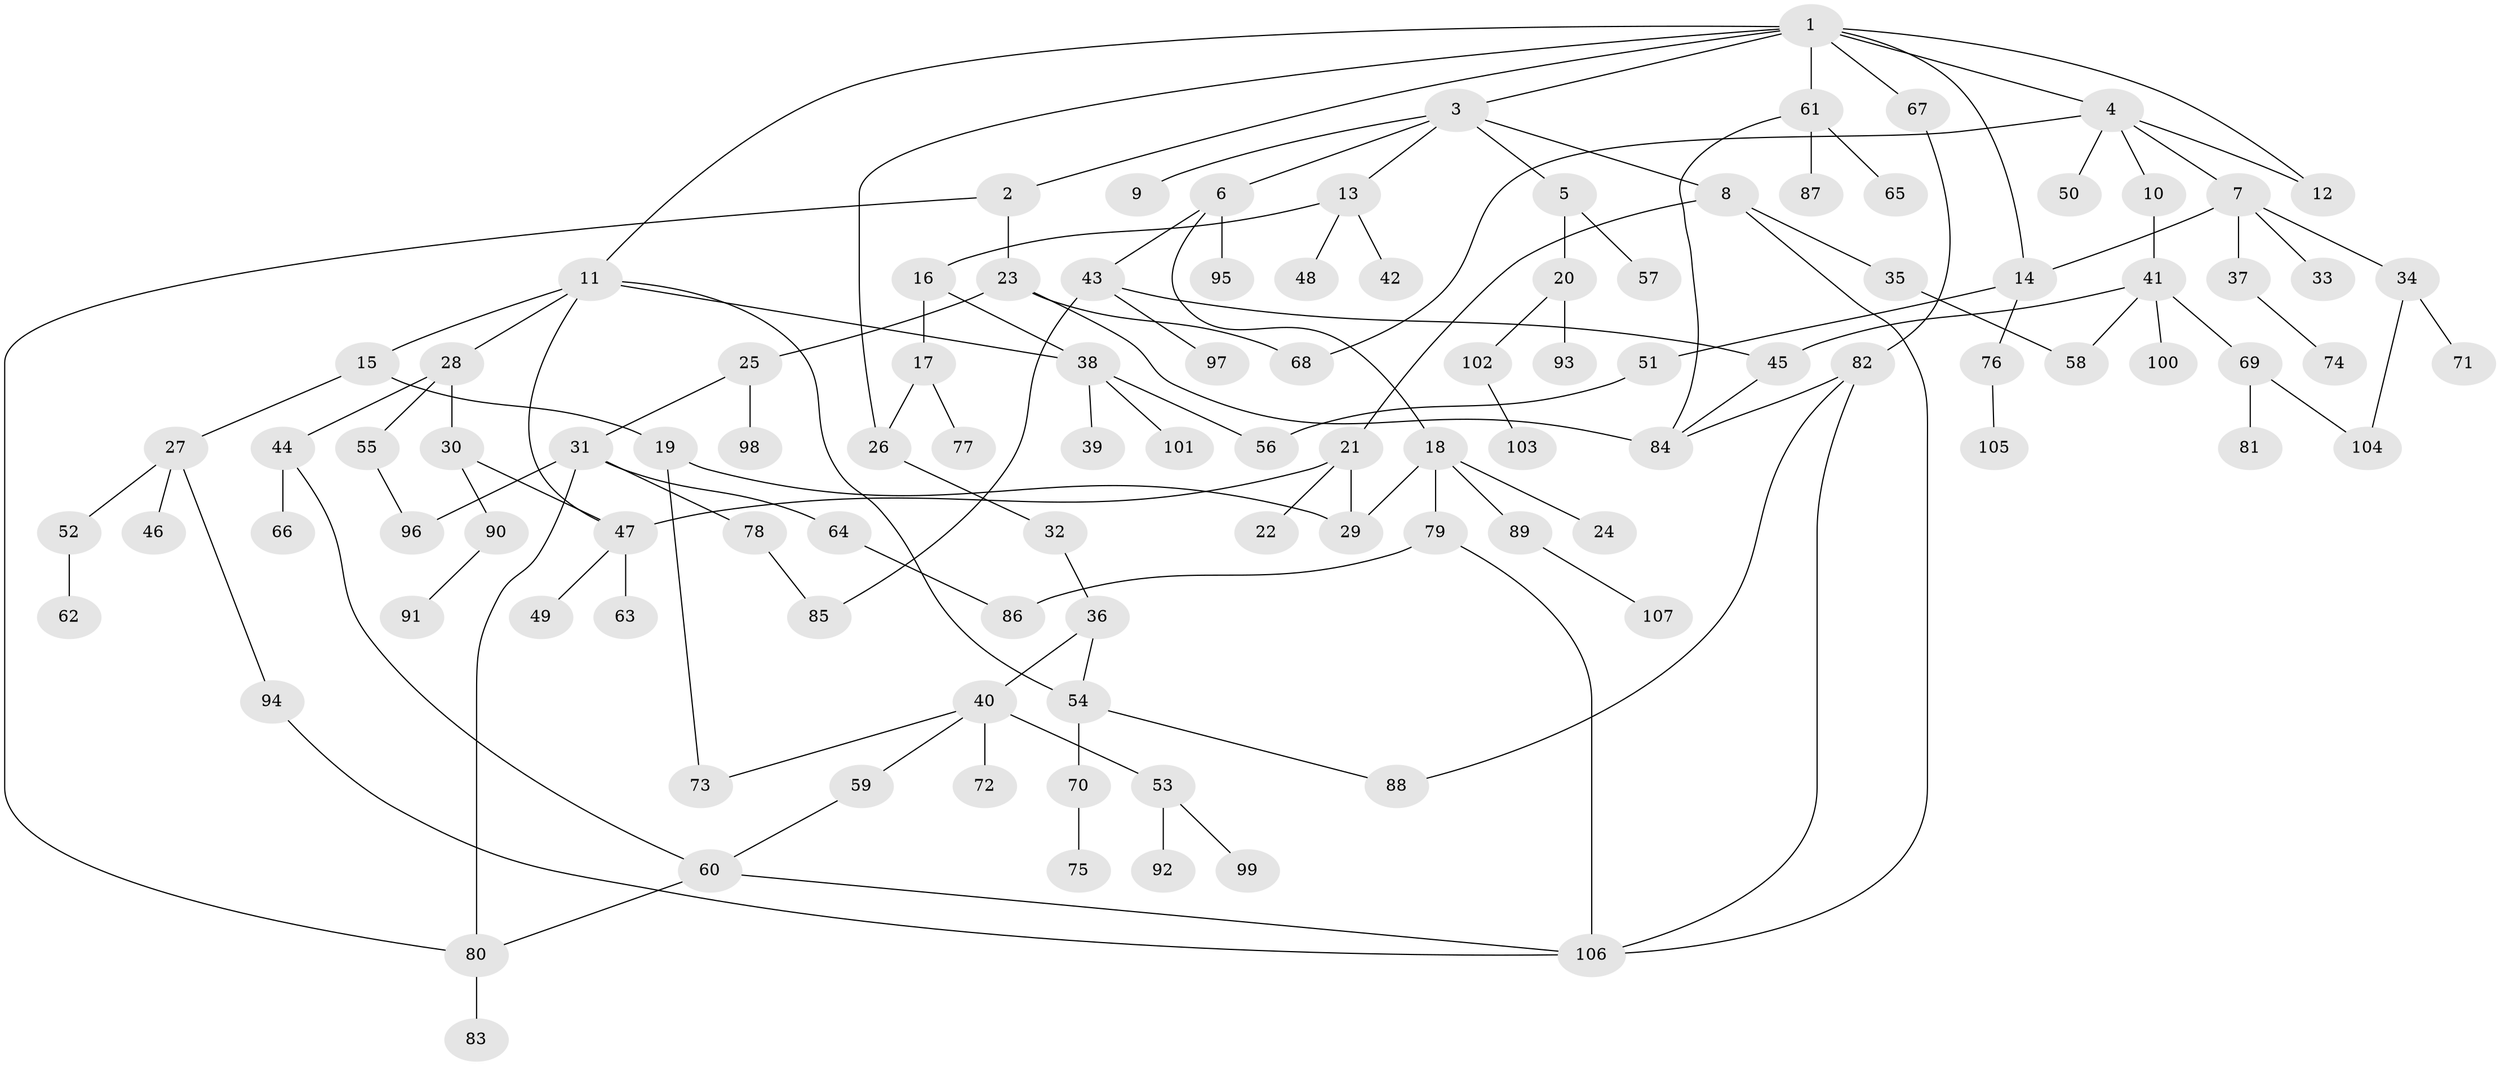 // coarse degree distribution, {10: 0.018518518518518517, 6: 0.05555555555555555, 5: 0.05555555555555555, 2: 0.2222222222222222, 3: 0.2037037037037037, 4: 0.18518518518518517, 9: 0.018518518518518517, 1: 0.24074074074074073}
// Generated by graph-tools (version 1.1) at 2025/49/03/04/25 22:49:12]
// undirected, 107 vertices, 135 edges
graph export_dot {
  node [color=gray90,style=filled];
  1;
  2;
  3;
  4;
  5;
  6;
  7;
  8;
  9;
  10;
  11;
  12;
  13;
  14;
  15;
  16;
  17;
  18;
  19;
  20;
  21;
  22;
  23;
  24;
  25;
  26;
  27;
  28;
  29;
  30;
  31;
  32;
  33;
  34;
  35;
  36;
  37;
  38;
  39;
  40;
  41;
  42;
  43;
  44;
  45;
  46;
  47;
  48;
  49;
  50;
  51;
  52;
  53;
  54;
  55;
  56;
  57;
  58;
  59;
  60;
  61;
  62;
  63;
  64;
  65;
  66;
  67;
  68;
  69;
  70;
  71;
  72;
  73;
  74;
  75;
  76;
  77;
  78;
  79;
  80;
  81;
  82;
  83;
  84;
  85;
  86;
  87;
  88;
  89;
  90;
  91;
  92;
  93;
  94;
  95;
  96;
  97;
  98;
  99;
  100;
  101;
  102;
  103;
  104;
  105;
  106;
  107;
  1 -- 2;
  1 -- 3;
  1 -- 4;
  1 -- 11;
  1 -- 26;
  1 -- 61;
  1 -- 67;
  1 -- 12;
  1 -- 14;
  2 -- 23;
  2 -- 80;
  3 -- 5;
  3 -- 6;
  3 -- 8;
  3 -- 9;
  3 -- 13;
  4 -- 7;
  4 -- 10;
  4 -- 12;
  4 -- 50;
  4 -- 68;
  5 -- 20;
  5 -- 57;
  6 -- 18;
  6 -- 43;
  6 -- 95;
  7 -- 14;
  7 -- 33;
  7 -- 34;
  7 -- 37;
  8 -- 21;
  8 -- 35;
  8 -- 106;
  10 -- 41;
  11 -- 15;
  11 -- 28;
  11 -- 54;
  11 -- 47;
  11 -- 38;
  13 -- 16;
  13 -- 42;
  13 -- 48;
  14 -- 51;
  14 -- 76;
  15 -- 19;
  15 -- 27;
  16 -- 17;
  16 -- 38;
  17 -- 77;
  17 -- 26;
  18 -- 24;
  18 -- 29;
  18 -- 79;
  18 -- 89;
  19 -- 29;
  19 -- 73;
  20 -- 93;
  20 -- 102;
  21 -- 22;
  21 -- 47;
  21 -- 29;
  23 -- 25;
  23 -- 84;
  23 -- 68;
  25 -- 31;
  25 -- 98;
  26 -- 32;
  27 -- 46;
  27 -- 52;
  27 -- 94;
  28 -- 30;
  28 -- 44;
  28 -- 55;
  30 -- 90;
  30 -- 47;
  31 -- 64;
  31 -- 78;
  31 -- 80;
  31 -- 96;
  32 -- 36;
  34 -- 71;
  34 -- 104;
  35 -- 58;
  36 -- 40;
  36 -- 54;
  37 -- 74;
  38 -- 39;
  38 -- 101;
  38 -- 56;
  40 -- 53;
  40 -- 59;
  40 -- 72;
  40 -- 73;
  41 -- 58;
  41 -- 69;
  41 -- 100;
  41 -- 45;
  43 -- 45;
  43 -- 97;
  43 -- 85;
  44 -- 60;
  44 -- 66;
  45 -- 84;
  47 -- 49;
  47 -- 63;
  51 -- 56;
  52 -- 62;
  53 -- 92;
  53 -- 99;
  54 -- 70;
  54 -- 88;
  55 -- 96;
  59 -- 60;
  60 -- 80;
  60 -- 106;
  61 -- 65;
  61 -- 87;
  61 -- 84;
  64 -- 86;
  67 -- 82;
  69 -- 81;
  69 -- 104;
  70 -- 75;
  76 -- 105;
  78 -- 85;
  79 -- 86;
  79 -- 106;
  80 -- 83;
  82 -- 84;
  82 -- 88;
  82 -- 106;
  89 -- 107;
  90 -- 91;
  94 -- 106;
  102 -- 103;
}

